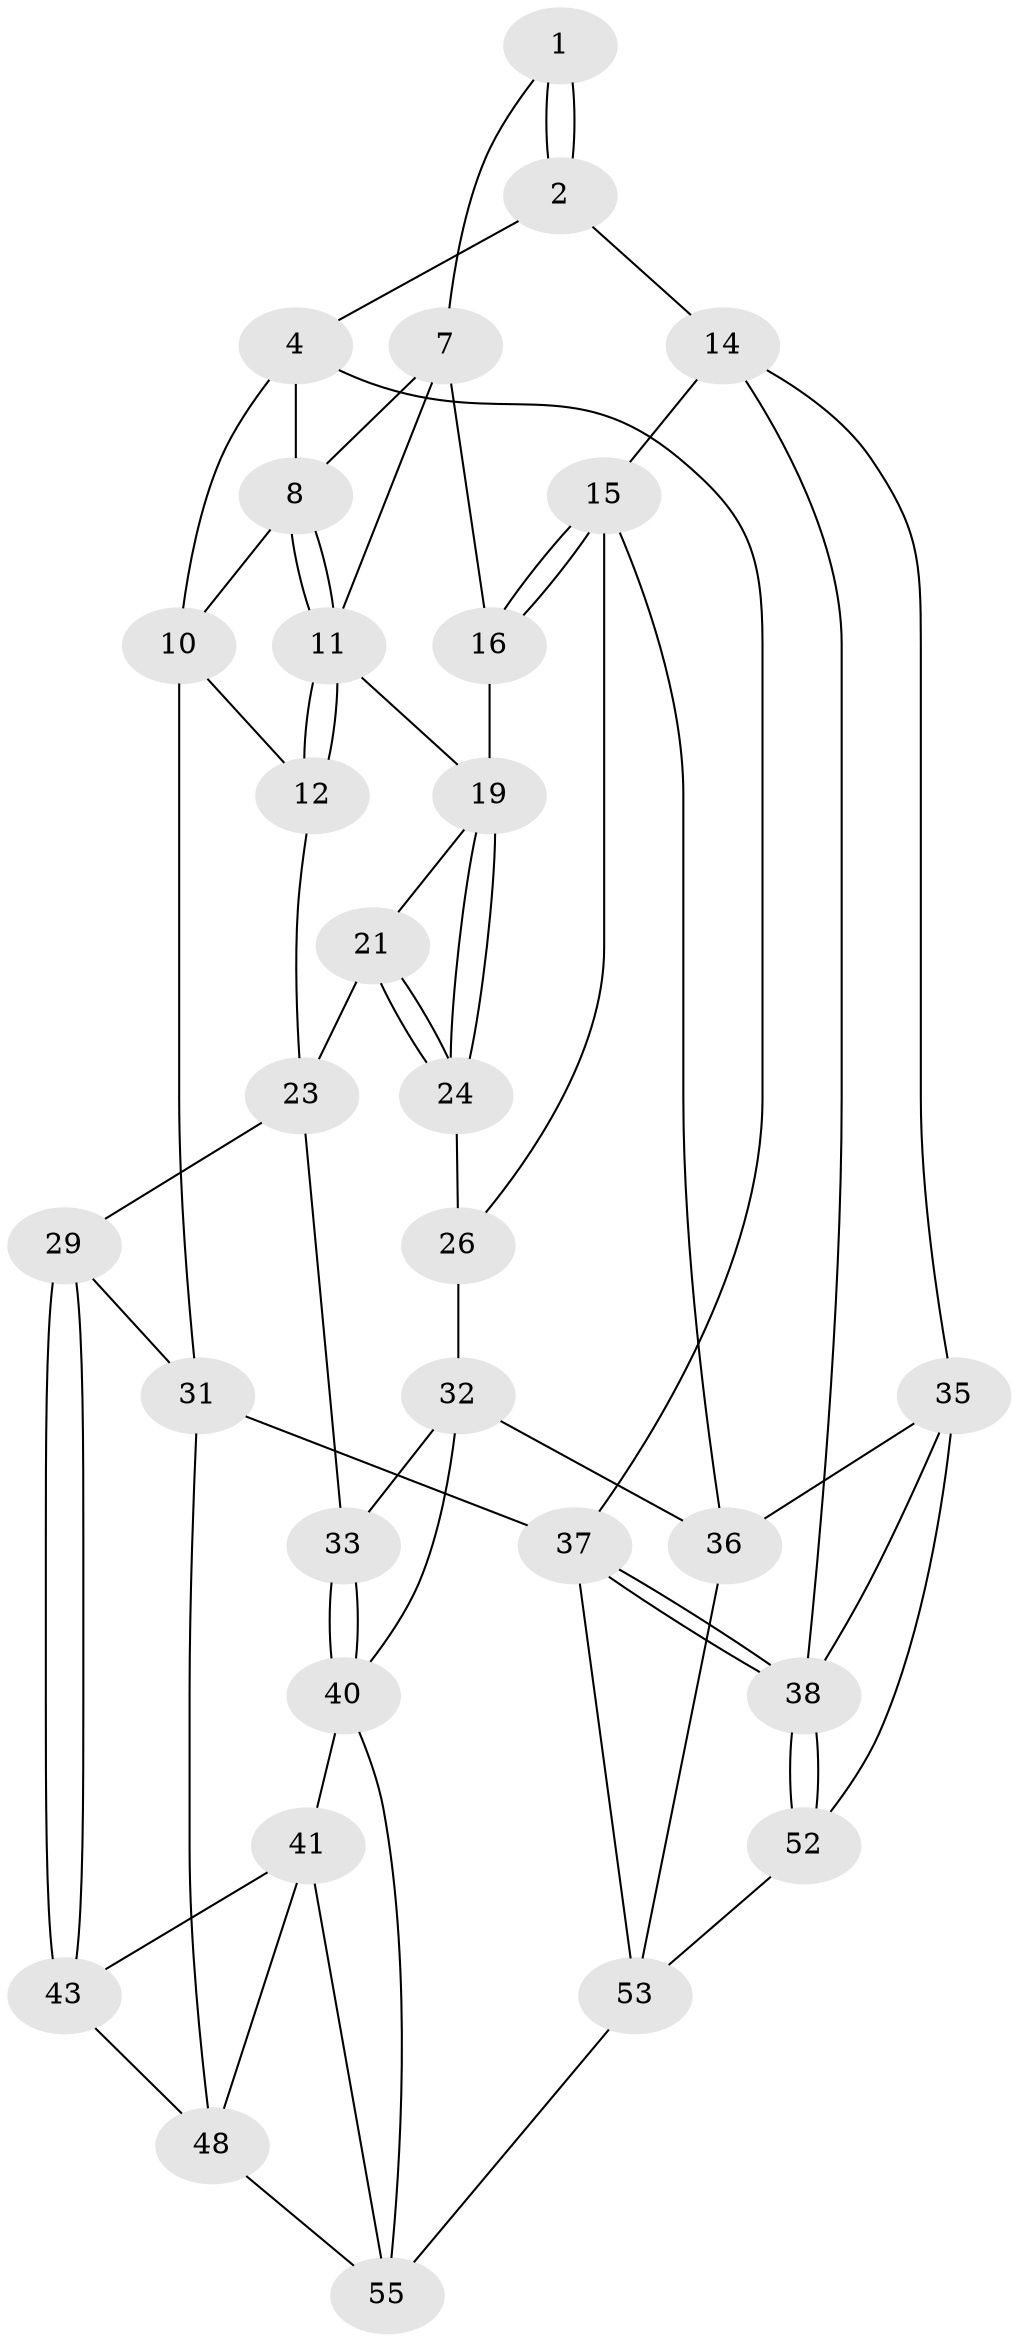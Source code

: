 // original degree distribution, {3: 0.03571428571428571, 5: 0.42857142857142855, 6: 0.25, 4: 0.2857142857142857}
// Generated by graph-tools (version 1.1) at 2025/11/02/27/25 16:11:58]
// undirected, 31 vertices, 66 edges
graph export_dot {
graph [start="1"]
  node [color=gray90,style=filled];
  1 [pos="+0.712319083821656+0",super="+6"];
  2 [pos="+0.9143683794086973+0.19421292116684372",super="+3"];
  4 [pos="+1+0",super="+5"];
  7 [pos="+0.7204261748017599+0.24467949113468143",super="+17"];
  8 [pos="+0.4062898940352216+0.0004072400913435447",super="+9"];
  10 [pos="+0+0",super="+13"];
  11 [pos="+0.3488821707410773+0.18653289116845706",super="+18"];
  12 [pos="+0.24393013440801864+0.34100266738526314"];
  14 [pos="+1+0.3589591408658098",super="+34"];
  15 [pos="+1+0.3853979624263516",super="+25"];
  16 [pos="+0.7190574210100696+0.3877577820238302"];
  19 [pos="+0.6995378713922273+0.4317945331877792",super="+20"];
  21 [pos="+0.533638840905414+0.41356598711221354",super="+22"];
  23 [pos="+0.35085390419448775+0.4909045359135525",super="+28"];
  24 [pos="+0.6795192091419122+0.5404800334645798",super="+27"];
  26 [pos="+0.6847314964334769+0.5651523433231556"];
  29 [pos="+0.2990723820349569+0.6541374347328192",super="+30"];
  31 [pos="+0+0.5179882197361542",super="+50"];
  32 [pos="+0.5650233847248217+0.6633661696393988",super="+44"];
  33 [pos="+0.39275056618772336+0.6337497783923085"];
  35 [pos="+0.845021317876468+0.6983040660554225",super="+51"];
  36 [pos="+0.7684404052867367+0.6572892302885849",super="+46"];
  37 [pos="+1+1"];
  38 [pos="+1+1",super="+39"];
  40 [pos="+0.4124781458529347+0.7325326928938848",super="+45"];
  41 [pos="+0.2566429197392521+0.8034088288265069",super="+42"];
  43 [pos="+0.24800044974220756+0.7747221717994766",super="+47"];
  48 [pos="+0.09133926484906735+0.8225878097209481",super="+49"];
  52 [pos="+0.8539719580480054+0.9142524013539712"];
  53 [pos="+0.719946611543802+1",super="+54"];
  55 [pos="+0.43390398489600684+1",super="+56"];
  1 -- 2 [weight=2];
  1 -- 2;
  1 -- 7;
  2 -- 4;
  2 -- 14;
  4 -- 10;
  4 -- 37;
  4 -- 8;
  7 -- 8;
  7 -- 16;
  7 -- 11;
  8 -- 11;
  8 -- 11;
  8 -- 10;
  10 -- 31 [weight=2];
  10 -- 12;
  11 -- 12;
  11 -- 12;
  11 -- 19;
  12 -- 23;
  14 -- 15;
  14 -- 35;
  14 -- 38;
  15 -- 16;
  15 -- 16;
  15 -- 26;
  15 -- 36;
  16 -- 19;
  19 -- 24;
  19 -- 24;
  19 -- 21;
  21 -- 24 [weight=2];
  21 -- 24;
  21 -- 23;
  23 -- 33;
  23 -- 29;
  24 -- 26;
  26 -- 32;
  29 -- 43 [weight=2];
  29 -- 43;
  29 -- 31;
  31 -- 37;
  31 -- 48;
  32 -- 33;
  32 -- 40;
  32 -- 36;
  33 -- 40;
  33 -- 40;
  35 -- 36;
  35 -- 52;
  35 -- 38;
  36 -- 53;
  37 -- 38;
  37 -- 38;
  37 -- 53;
  38 -- 52;
  38 -- 52;
  40 -- 41;
  40 -- 55;
  41 -- 55;
  41 -- 48;
  41 -- 43;
  43 -- 48;
  48 -- 55;
  52 -- 53;
  53 -- 55;
}
